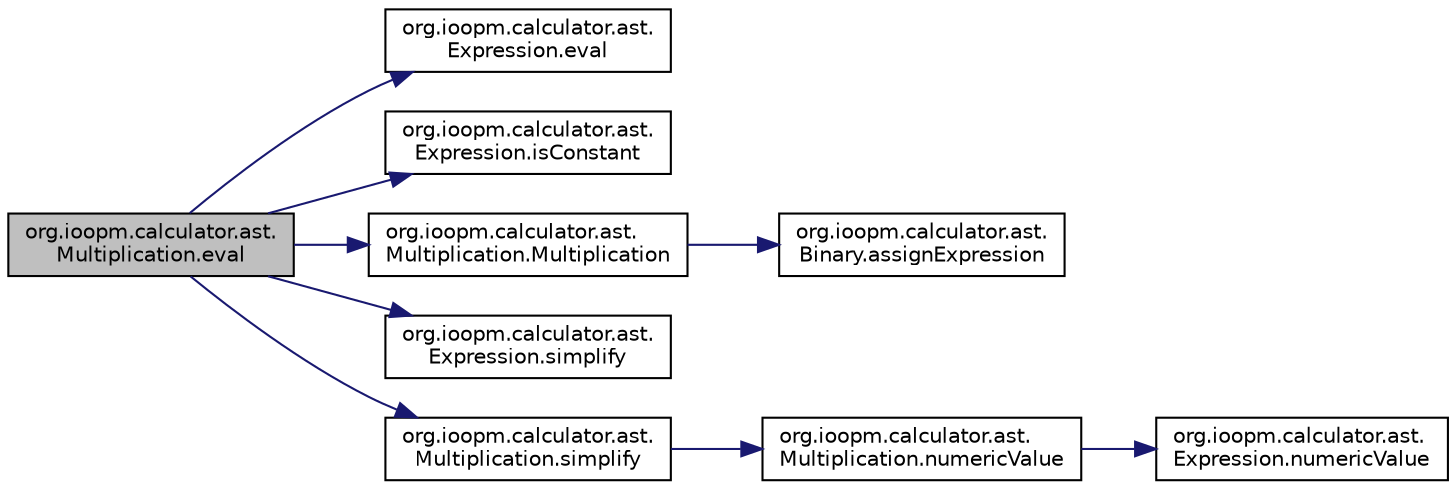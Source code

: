 digraph "org.ioopm.calculator.ast.Multiplication.eval"
{
  edge [fontname="Helvetica",fontsize="10",labelfontname="Helvetica",labelfontsize="10"];
  node [fontname="Helvetica",fontsize="10",shape=record];
  rankdir="LR";
  Node4 [label="org.ioopm.calculator.ast.\lMultiplication.eval",height=0.2,width=0.4,color="black", fillcolor="grey75", style="filled", fontcolor="black"];
  Node4 -> Node5 [color="midnightblue",fontsize="10",style="solid",fontname="Helvetica"];
  Node5 [label="org.ioopm.calculator.ast.\lExpression.eval",height=0.2,width=0.4,color="black", fillcolor="white", style="filled",URL="$classorg_1_1ioopm_1_1calculator_1_1ast_1_1_expression.html#a9ac3471bcbb05a5388edd97b03969bfb",tooltip="Evaluates an expression, simplifying it as much as possible. "];
  Node4 -> Node6 [color="midnightblue",fontsize="10",style="solid",fontname="Helvetica"];
  Node6 [label="org.ioopm.calculator.ast.\lExpression.isConstant",height=0.2,width=0.4,color="black", fillcolor="white", style="filled",URL="$classorg_1_1ioopm_1_1calculator_1_1ast_1_1_expression.html#a45cc0a0e20b4a2b5c790a63924d77276",tooltip="Returns true if called by an object of class Constant. "];
  Node4 -> Node7 [color="midnightblue",fontsize="10",style="solid",fontname="Helvetica"];
  Node7 [label="org.ioopm.calculator.ast.\lMultiplication.Multiplication",height=0.2,width=0.4,color="black", fillcolor="white", style="filled",URL="$classorg_1_1ioopm_1_1calculator_1_1ast_1_1_multiplication.html#a52c6623660a593c1b2b30468ca3b3378"];
  Node7 -> Node8 [color="midnightblue",fontsize="10",style="solid",fontname="Helvetica"];
  Node8 [label="org.ioopm.calculator.ast.\lBinary.assignExpression",height=0.2,width=0.4,color="black", fillcolor="white", style="filled",URL="$classorg_1_1ioopm_1_1calculator_1_1ast_1_1_binary.html#a337513f42aed75ddb9f7f0a117bf01d0"];
  Node4 -> Node9 [color="midnightblue",fontsize="10",style="solid",fontname="Helvetica"];
  Node9 [label="org.ioopm.calculator.ast.\lExpression.simplify",height=0.2,width=0.4,color="black", fillcolor="white", style="filled",URL="$classorg_1_1ioopm_1_1calculator_1_1ast_1_1_expression.html#a2fb4a47d11661d25dbf6020686b7c0e9",tooltip="Simplifies an expression. "];
  Node4 -> Node10 [color="midnightblue",fontsize="10",style="solid",fontname="Helvetica"];
  Node10 [label="org.ioopm.calculator.ast.\lMultiplication.simplify",height=0.2,width=0.4,color="black", fillcolor="white", style="filled",URL="$classorg_1_1ioopm_1_1calculator_1_1ast_1_1_multiplication.html#a1c6332391148d5cce66a0262fca2b13c"];
  Node10 -> Node11 [color="midnightblue",fontsize="10",style="solid",fontname="Helvetica"];
  Node11 [label="org.ioopm.calculator.ast.\lMultiplication.numericValue",height=0.2,width=0.4,color="black", fillcolor="white", style="filled",URL="$classorg_1_1ioopm_1_1calculator_1_1ast_1_1_multiplication.html#a5be6137119d256c3f7b7ec9860f21a1d"];
  Node11 -> Node12 [color="midnightblue",fontsize="10",style="solid",fontname="Helvetica"];
  Node12 [label="org.ioopm.calculator.ast.\lExpression.numericValue",height=0.2,width=0.4,color="black", fillcolor="white", style="filled",URL="$classorg_1_1ioopm_1_1calculator_1_1ast_1_1_expression.html#a079311e633b38cf50ce8fb41407e0b26",tooltip="Evaluates the numeric value of an expression. "];
}
